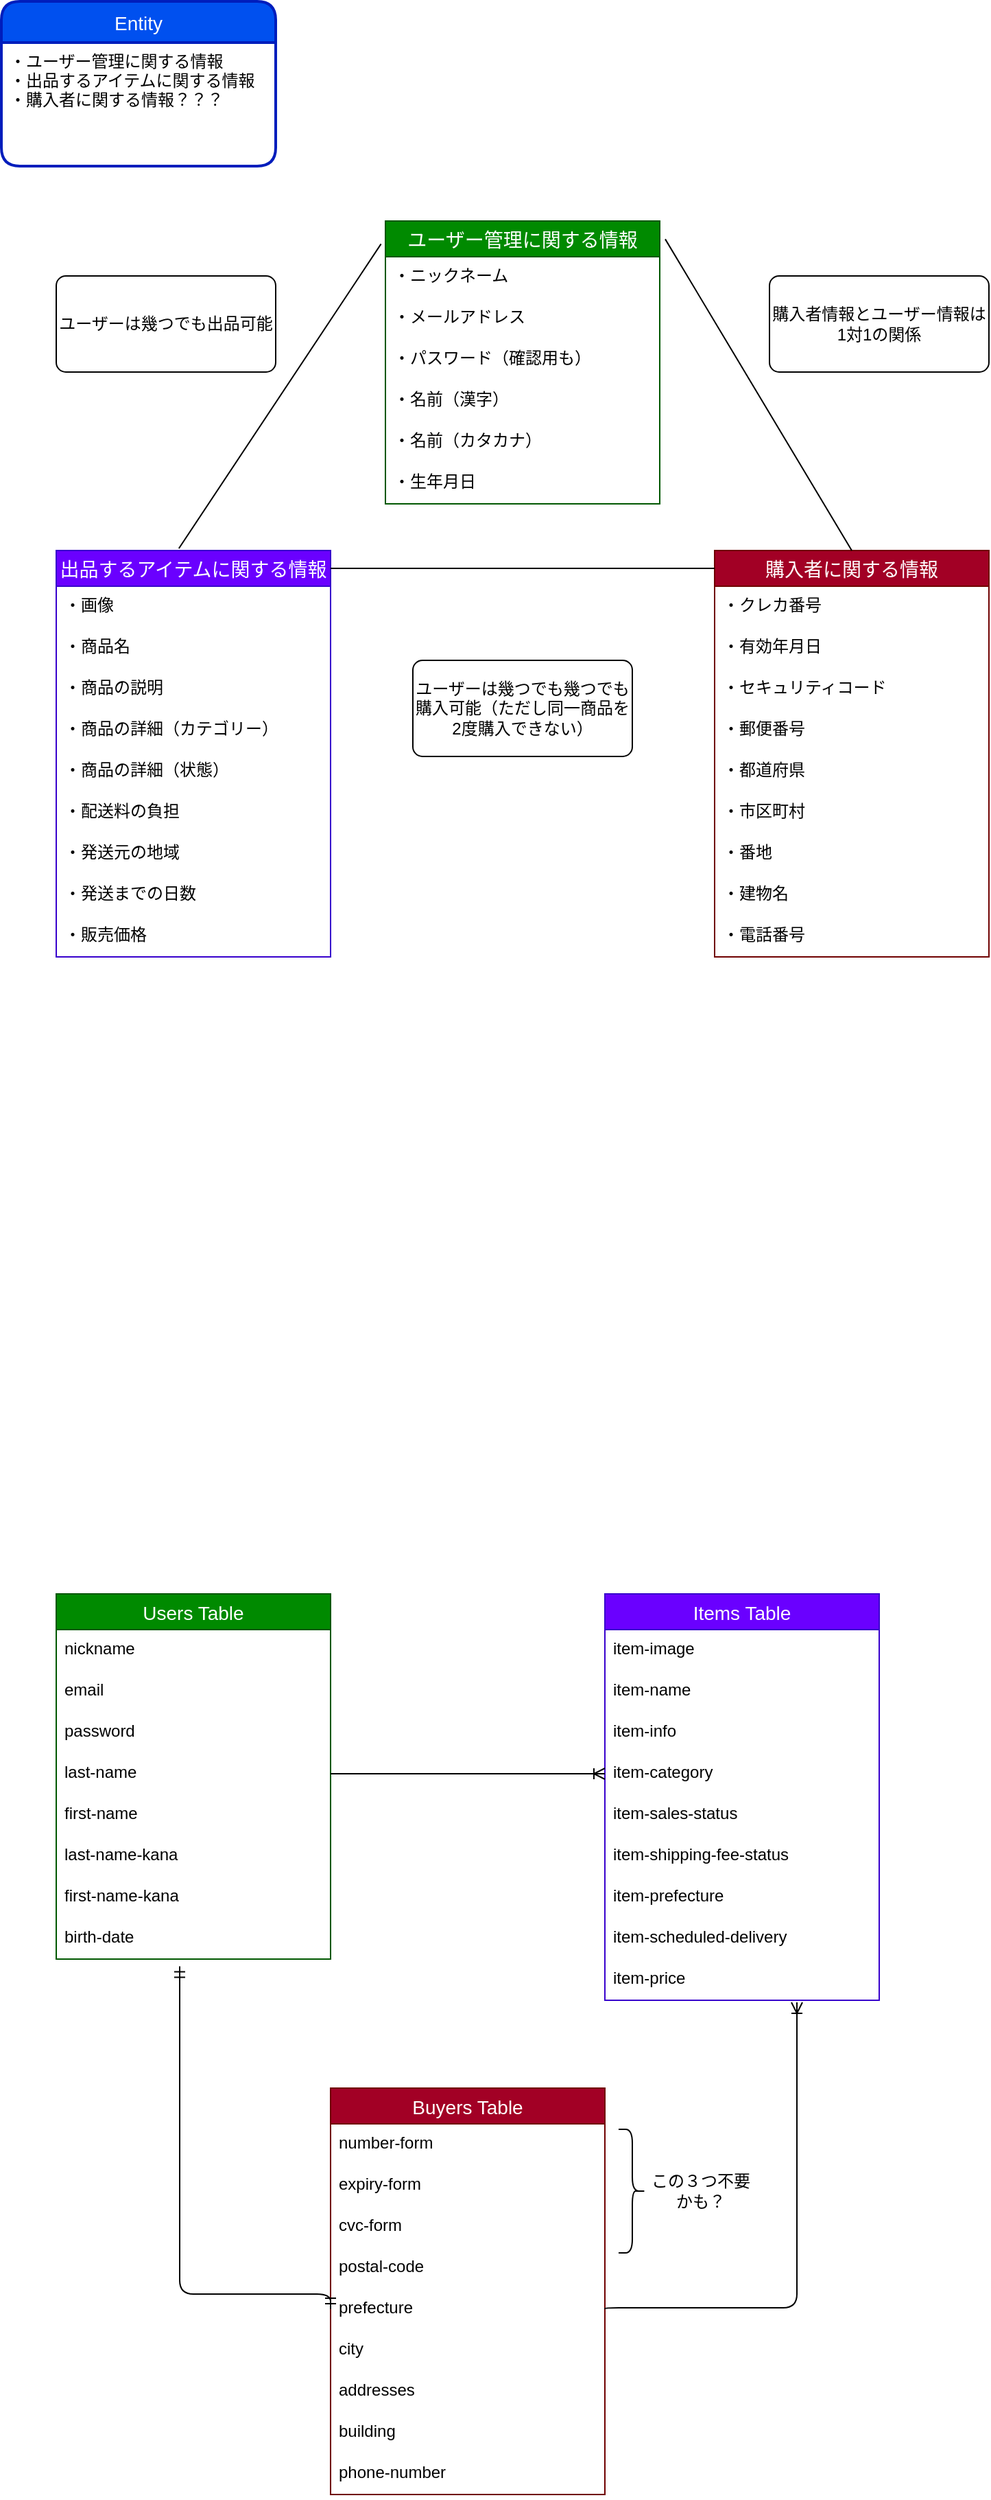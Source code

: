 <mxfile>
    <diagram id="-8MSd54DaZZSYHlFw9ma" name="ページ1">
        <mxGraphModel dx="686" dy="425" grid="1" gridSize="10" guides="1" tooltips="1" connect="1" arrows="1" fold="1" page="1" pageScale="1" pageWidth="827" pageHeight="1169" math="0" shadow="0">
            <root>
                <mxCell id="0"/>
                <mxCell id="1" parent="0"/>
                <mxCell id="2" value="Entity" style="swimlane;childLayout=stackLayout;horizontal=1;startSize=30;horizontalStack=0;rounded=1;fontSize=14;fontStyle=0;strokeWidth=2;resizeParent=0;resizeLast=1;shadow=0;dashed=0;align=center;fillColor=#0050ef;fontColor=#ffffff;strokeColor=#001DBC;" vertex="1" parent="1">
                    <mxGeometry x="40" y="40" width="200" height="120" as="geometry"/>
                </mxCell>
                <mxCell id="3" value="・ユーザー管理に関する情報&#10;・出品するアイテムに関する情報&#10;・購入者に関する情報？？？" style="align=left;strokeColor=none;fillColor=none;spacingLeft=4;fontSize=12;verticalAlign=top;resizable=0;rotatable=0;part=1;" vertex="1" parent="2">
                    <mxGeometry y="30" width="200" height="90" as="geometry"/>
                </mxCell>
                <mxCell id="18" value="ユーザー管理に関する情報" style="swimlane;fontStyle=0;childLayout=stackLayout;horizontal=1;startSize=26;horizontalStack=0;resizeParent=1;resizeParentMax=0;resizeLast=0;collapsible=1;marginBottom=0;align=center;fontSize=14;fillColor=#008a00;fontColor=#ffffff;strokeColor=#005700;" vertex="1" parent="1">
                    <mxGeometry x="320" y="200" width="200" height="206" as="geometry"/>
                </mxCell>
                <mxCell id="19" value="・ニックネーム" style="text;strokeColor=none;fillColor=none;spacingLeft=4;spacingRight=4;overflow=hidden;rotatable=0;points=[[0,0.5],[1,0.5]];portConstraint=eastwest;fontSize=12;" vertex="1" parent="18">
                    <mxGeometry y="26" width="200" height="30" as="geometry"/>
                </mxCell>
                <mxCell id="20" value="・メールアドレス" style="text;strokeColor=none;fillColor=none;spacingLeft=4;spacingRight=4;overflow=hidden;rotatable=0;points=[[0,0.5],[1,0.5]];portConstraint=eastwest;fontSize=12;" vertex="1" parent="18">
                    <mxGeometry y="56" width="200" height="30" as="geometry"/>
                </mxCell>
                <mxCell id="23" value="・パスワード（確認用も）" style="text;strokeColor=none;fillColor=none;spacingLeft=4;spacingRight=4;overflow=hidden;rotatable=0;points=[[0,0.5],[1,0.5]];portConstraint=eastwest;fontSize=12;" vertex="1" parent="18">
                    <mxGeometry y="86" width="200" height="30" as="geometry"/>
                </mxCell>
                <mxCell id="21" value="・名前（漢字）" style="text;strokeColor=none;fillColor=none;spacingLeft=4;spacingRight=4;overflow=hidden;rotatable=0;points=[[0,0.5],[1,0.5]];portConstraint=eastwest;fontSize=12;" vertex="1" parent="18">
                    <mxGeometry y="116" width="200" height="30" as="geometry"/>
                </mxCell>
                <mxCell id="24" value="・名前（カタカナ）" style="text;strokeColor=none;fillColor=none;spacingLeft=4;spacingRight=4;overflow=hidden;rotatable=0;points=[[0,0.5],[1,0.5]];portConstraint=eastwest;fontSize=12;" vertex="1" parent="18">
                    <mxGeometry y="146" width="200" height="30" as="geometry"/>
                </mxCell>
                <mxCell id="25" value="・生年月日" style="text;strokeColor=none;fillColor=none;spacingLeft=4;spacingRight=4;overflow=hidden;rotatable=0;points=[[0,0.5],[1,0.5]];portConstraint=eastwest;fontSize=12;" vertex="1" parent="18">
                    <mxGeometry y="176" width="200" height="30" as="geometry"/>
                </mxCell>
                <mxCell id="26" value="出品するアイテムに関する情報" style="swimlane;fontStyle=0;childLayout=stackLayout;horizontal=1;startSize=26;horizontalStack=0;resizeParent=1;resizeParentMax=0;resizeLast=0;collapsible=1;marginBottom=0;align=center;fontSize=14;fillColor=#6a00ff;fontColor=#ffffff;strokeColor=#3700CC;" vertex="1" parent="1">
                    <mxGeometry x="80" y="440" width="200" height="296" as="geometry"/>
                </mxCell>
                <mxCell id="27" value="・画像" style="text;strokeColor=none;fillColor=none;spacingLeft=4;spacingRight=4;overflow=hidden;rotatable=0;points=[[0,0.5],[1,0.5]];portConstraint=eastwest;fontSize=12;" vertex="1" parent="26">
                    <mxGeometry y="26" width="200" height="30" as="geometry"/>
                </mxCell>
                <mxCell id="28" value="・商品名" style="text;strokeColor=none;fillColor=none;spacingLeft=4;spacingRight=4;overflow=hidden;rotatable=0;points=[[0,0.5],[1,0.5]];portConstraint=eastwest;fontSize=12;" vertex="1" parent="26">
                    <mxGeometry y="56" width="200" height="30" as="geometry"/>
                </mxCell>
                <mxCell id="29" value="・商品の説明" style="text;strokeColor=none;fillColor=none;spacingLeft=4;spacingRight=4;overflow=hidden;rotatable=0;points=[[0,0.5],[1,0.5]];portConstraint=eastwest;fontSize=12;" vertex="1" parent="26">
                    <mxGeometry y="86" width="200" height="30" as="geometry"/>
                </mxCell>
                <mxCell id="30" value="・商品の詳細（カテゴリー）" style="text;strokeColor=none;fillColor=none;spacingLeft=4;spacingRight=4;overflow=hidden;rotatable=0;points=[[0,0.5],[1,0.5]];portConstraint=eastwest;fontSize=12;" vertex="1" parent="26">
                    <mxGeometry y="116" width="200" height="30" as="geometry"/>
                </mxCell>
                <mxCell id="31" value="・商品の詳細（状態）" style="text;strokeColor=none;fillColor=none;spacingLeft=4;spacingRight=4;overflow=hidden;rotatable=0;points=[[0,0.5],[1,0.5]];portConstraint=eastwest;fontSize=12;" vertex="1" parent="26">
                    <mxGeometry y="146" width="200" height="30" as="geometry"/>
                </mxCell>
                <mxCell id="32" value="・配送料の負担" style="text;strokeColor=none;fillColor=none;spacingLeft=4;spacingRight=4;overflow=hidden;rotatable=0;points=[[0,0.5],[1,0.5]];portConstraint=eastwest;fontSize=12;" vertex="1" parent="26">
                    <mxGeometry y="176" width="200" height="30" as="geometry"/>
                </mxCell>
                <mxCell id="33" value="・発送元の地域" style="text;strokeColor=none;fillColor=none;spacingLeft=4;spacingRight=4;overflow=hidden;rotatable=0;points=[[0,0.5],[1,0.5]];portConstraint=eastwest;fontSize=12;" vertex="1" parent="26">
                    <mxGeometry y="206" width="200" height="30" as="geometry"/>
                </mxCell>
                <mxCell id="34" value="・発送までの日数" style="text;strokeColor=none;fillColor=none;spacingLeft=4;spacingRight=4;overflow=hidden;rotatable=0;points=[[0,0.5],[1,0.5]];portConstraint=eastwest;fontSize=12;" vertex="1" parent="26">
                    <mxGeometry y="236" width="200" height="30" as="geometry"/>
                </mxCell>
                <mxCell id="35" value="・販売価格" style="text;strokeColor=none;fillColor=none;spacingLeft=4;spacingRight=4;overflow=hidden;rotatable=0;points=[[0,0.5],[1,0.5]];portConstraint=eastwest;fontSize=12;" vertex="1" parent="26">
                    <mxGeometry y="266" width="200" height="30" as="geometry"/>
                </mxCell>
                <mxCell id="36" value="購入者に関する情報" style="swimlane;fontStyle=0;childLayout=stackLayout;horizontal=1;startSize=26;horizontalStack=0;resizeParent=1;resizeParentMax=0;resizeLast=0;collapsible=1;marginBottom=0;align=center;fontSize=14;fillColor=#a20025;fontColor=#ffffff;strokeColor=#6F0000;" vertex="1" parent="1">
                    <mxGeometry x="560" y="440" width="200" height="296" as="geometry"/>
                </mxCell>
                <mxCell id="37" value="・クレカ番号" style="text;strokeColor=none;fillColor=none;spacingLeft=4;spacingRight=4;overflow=hidden;rotatable=0;points=[[0,0.5],[1,0.5]];portConstraint=eastwest;fontSize=12;" vertex="1" parent="36">
                    <mxGeometry y="26" width="200" height="30" as="geometry"/>
                </mxCell>
                <mxCell id="38" value="・有効年月日" style="text;strokeColor=none;fillColor=none;spacingLeft=4;spacingRight=4;overflow=hidden;rotatable=0;points=[[0,0.5],[1,0.5]];portConstraint=eastwest;fontSize=12;" vertex="1" parent="36">
                    <mxGeometry y="56" width="200" height="30" as="geometry"/>
                </mxCell>
                <mxCell id="39" value="・セキュリティコード" style="text;strokeColor=none;fillColor=none;spacingLeft=4;spacingRight=4;overflow=hidden;rotatable=0;points=[[0,0.5],[1,0.5]];portConstraint=eastwest;fontSize=12;" vertex="1" parent="36">
                    <mxGeometry y="86" width="200" height="30" as="geometry"/>
                </mxCell>
                <mxCell id="40" value="・郵便番号" style="text;strokeColor=none;fillColor=none;spacingLeft=4;spacingRight=4;overflow=hidden;rotatable=0;points=[[0,0.5],[1,0.5]];portConstraint=eastwest;fontSize=12;" vertex="1" parent="36">
                    <mxGeometry y="116" width="200" height="30" as="geometry"/>
                </mxCell>
                <mxCell id="41" value="・都道府県" style="text;strokeColor=none;fillColor=none;spacingLeft=4;spacingRight=4;overflow=hidden;rotatable=0;points=[[0,0.5],[1,0.5]];portConstraint=eastwest;fontSize=12;" vertex="1" parent="36">
                    <mxGeometry y="146" width="200" height="30" as="geometry"/>
                </mxCell>
                <mxCell id="43" value="・市区町村" style="text;strokeColor=none;fillColor=none;spacingLeft=4;spacingRight=4;overflow=hidden;rotatable=0;points=[[0,0.5],[1,0.5]];portConstraint=eastwest;fontSize=12;" vertex="1" parent="36">
                    <mxGeometry y="176" width="200" height="30" as="geometry"/>
                </mxCell>
                <mxCell id="42" value="・番地" style="text;strokeColor=none;fillColor=none;spacingLeft=4;spacingRight=4;overflow=hidden;rotatable=0;points=[[0,0.5],[1,0.5]];portConstraint=eastwest;fontSize=12;" vertex="1" parent="36">
                    <mxGeometry y="206" width="200" height="30" as="geometry"/>
                </mxCell>
                <mxCell id="44" value="・建物名" style="text;strokeColor=none;fillColor=none;spacingLeft=4;spacingRight=4;overflow=hidden;rotatable=0;points=[[0,0.5],[1,0.5]];portConstraint=eastwest;fontSize=12;" vertex="1" parent="36">
                    <mxGeometry y="236" width="200" height="30" as="geometry"/>
                </mxCell>
                <mxCell id="45" value="・電話番号" style="text;strokeColor=none;fillColor=none;spacingLeft=4;spacingRight=4;overflow=hidden;rotatable=0;points=[[0,0.5],[1,0.5]];portConstraint=eastwest;fontSize=12;" vertex="1" parent="36">
                    <mxGeometry y="266" width="200" height="30" as="geometry"/>
                </mxCell>
                <mxCell id="46" value="" style="endArrow=none;html=1;rounded=0;entryX=-0.016;entryY=0.081;entryDx=0;entryDy=0;entryPerimeter=0;exitX=0.447;exitY=-0.005;exitDx=0;exitDy=0;exitPerimeter=0;" edge="1" parent="1" source="26" target="18">
                    <mxGeometry relative="1" as="geometry">
                        <mxPoint x="170" y="390" as="sourcePoint"/>
                        <mxPoint x="330" y="390" as="targetPoint"/>
                    </mxGeometry>
                </mxCell>
                <mxCell id="47" value="" style="endArrow=none;html=1;rounded=0;entryX=1.02;entryY=0.064;entryDx=0;entryDy=0;entryPerimeter=0;exitX=0.5;exitY=0;exitDx=0;exitDy=0;" edge="1" parent="1" source="36" target="18">
                    <mxGeometry relative="1" as="geometry">
                        <mxPoint x="179.4" y="448.52" as="sourcePoint"/>
                        <mxPoint x="326.8" y="226.686" as="targetPoint"/>
                    </mxGeometry>
                </mxCell>
                <mxCell id="48" value="" style="endArrow=none;html=1;rounded=0;" edge="1" parent="1">
                    <mxGeometry relative="1" as="geometry">
                        <mxPoint x="280" y="453" as="sourcePoint"/>
                        <mxPoint x="560" y="453" as="targetPoint"/>
                    </mxGeometry>
                </mxCell>
                <mxCell id="49" value="ユーザーは幾つでも出品可能" style="rounded=1;arcSize=10;whiteSpace=wrap;html=1;align=center;" vertex="1" parent="1">
                    <mxGeometry x="80" y="240" width="160" height="70" as="geometry"/>
                </mxCell>
                <mxCell id="50" value="ユーザーは幾つでも幾つでも購入可能（ただし同一商品を2度購入できない）" style="rounded=1;arcSize=10;whiteSpace=wrap;html=1;align=center;" vertex="1" parent="1">
                    <mxGeometry x="340" y="520" width="160" height="70" as="geometry"/>
                </mxCell>
                <mxCell id="51" value="購入者情報とユーザー情報は1対1の関係" style="rounded=1;arcSize=10;whiteSpace=wrap;html=1;align=center;" vertex="1" parent="1">
                    <mxGeometry x="600" y="240" width="160" height="70" as="geometry"/>
                </mxCell>
                <mxCell id="174" value="Users Table" style="swimlane;fontStyle=0;childLayout=stackLayout;horizontal=1;startSize=26;horizontalStack=0;resizeParent=1;resizeParentMax=0;resizeLast=0;collapsible=1;marginBottom=0;align=center;fontSize=14;fillColor=#008a00;fontColor=#ffffff;strokeColor=#005700;" vertex="1" parent="1">
                    <mxGeometry x="80" y="1200" width="200" height="266" as="geometry"/>
                </mxCell>
                <mxCell id="175" value="nickname" style="text;strokeColor=none;fillColor=none;spacingLeft=4;spacingRight=4;overflow=hidden;rotatable=0;points=[[0,0.5],[1,0.5]];portConstraint=eastwest;fontSize=12;" vertex="1" parent="174">
                    <mxGeometry y="26" width="200" height="30" as="geometry"/>
                </mxCell>
                <mxCell id="176" value="email" style="text;strokeColor=none;fillColor=none;spacingLeft=4;spacingRight=4;overflow=hidden;rotatable=0;points=[[0,0.5],[1,0.5]];portConstraint=eastwest;fontSize=12;" vertex="1" parent="174">
                    <mxGeometry y="56" width="200" height="30" as="geometry"/>
                </mxCell>
                <mxCell id="177" value="password" style="text;strokeColor=none;fillColor=none;spacingLeft=4;spacingRight=4;overflow=hidden;rotatable=0;points=[[0,0.5],[1,0.5]];portConstraint=eastwest;fontSize=12;" vertex="1" parent="174">
                    <mxGeometry y="86" width="200" height="30" as="geometry"/>
                </mxCell>
                <mxCell id="178" value="last-name" style="text;strokeColor=none;fillColor=none;spacingLeft=4;spacingRight=4;overflow=hidden;rotatable=0;points=[[0,0.5],[1,0.5]];portConstraint=eastwest;fontSize=12;" vertex="1" parent="174">
                    <mxGeometry y="116" width="200" height="30" as="geometry"/>
                </mxCell>
                <mxCell id="181" value="first-name" style="text;strokeColor=none;fillColor=none;spacingLeft=4;spacingRight=4;overflow=hidden;rotatable=0;points=[[0,0.5],[1,0.5]];portConstraint=eastwest;fontSize=12;" vertex="1" parent="174">
                    <mxGeometry y="146" width="200" height="30" as="geometry"/>
                </mxCell>
                <mxCell id="182" value="last-name-kana" style="text;strokeColor=none;fillColor=none;spacingLeft=4;spacingRight=4;overflow=hidden;rotatable=0;points=[[0,0.5],[1,0.5]];portConstraint=eastwest;fontSize=12;" vertex="1" parent="174">
                    <mxGeometry y="176" width="200" height="30" as="geometry"/>
                </mxCell>
                <mxCell id="179" value="first-name-kana" style="text;strokeColor=none;fillColor=none;spacingLeft=4;spacingRight=4;overflow=hidden;rotatable=0;points=[[0,0.5],[1,0.5]];portConstraint=eastwest;fontSize=12;" vertex="1" parent="174">
                    <mxGeometry y="206" width="200" height="30" as="geometry"/>
                </mxCell>
                <mxCell id="180" value="birth-date" style="text;strokeColor=none;fillColor=none;spacingLeft=4;spacingRight=4;overflow=hidden;rotatable=0;points=[[0,0.5],[1,0.5]];portConstraint=eastwest;fontSize=12;" vertex="1" parent="174">
                    <mxGeometry y="236" width="200" height="30" as="geometry"/>
                </mxCell>
                <mxCell id="183" value="Items Table" style="swimlane;fontStyle=0;childLayout=stackLayout;horizontal=1;startSize=26;horizontalStack=0;resizeParent=1;resizeParentMax=0;resizeLast=0;collapsible=1;marginBottom=0;align=center;fontSize=14;fillColor=#6a00ff;fontColor=#ffffff;strokeColor=#3700CC;" vertex="1" parent="1">
                    <mxGeometry x="480" y="1200" width="200" height="296" as="geometry"/>
                </mxCell>
                <mxCell id="184" value="item-image" style="text;strokeColor=none;fillColor=none;spacingLeft=4;spacingRight=4;overflow=hidden;rotatable=0;points=[[0,0.5],[1,0.5]];portConstraint=eastwest;fontSize=12;" vertex="1" parent="183">
                    <mxGeometry y="26" width="200" height="30" as="geometry"/>
                </mxCell>
                <mxCell id="185" value="item-name" style="text;strokeColor=none;fillColor=none;spacingLeft=4;spacingRight=4;overflow=hidden;rotatable=0;points=[[0,0.5],[1,0.5]];portConstraint=eastwest;fontSize=12;" vertex="1" parent="183">
                    <mxGeometry y="56" width="200" height="30" as="geometry"/>
                </mxCell>
                <mxCell id="186" value="item-info" style="text;strokeColor=none;fillColor=none;spacingLeft=4;spacingRight=4;overflow=hidden;rotatable=0;points=[[0,0.5],[1,0.5]];portConstraint=eastwest;fontSize=12;" vertex="1" parent="183">
                    <mxGeometry y="86" width="200" height="30" as="geometry"/>
                </mxCell>
                <mxCell id="187" value="item-category" style="text;strokeColor=none;fillColor=none;spacingLeft=4;spacingRight=4;overflow=hidden;rotatable=0;points=[[0,0.5],[1,0.5]];portConstraint=eastwest;fontSize=12;" vertex="1" parent="183">
                    <mxGeometry y="116" width="200" height="30" as="geometry"/>
                </mxCell>
                <mxCell id="188" value="item-sales-status" style="text;strokeColor=none;fillColor=none;spacingLeft=4;spacingRight=4;overflow=hidden;rotatable=0;points=[[0,0.5],[1,0.5]];portConstraint=eastwest;fontSize=12;" vertex="1" parent="183">
                    <mxGeometry y="146" width="200" height="30" as="geometry"/>
                </mxCell>
                <mxCell id="189" value="item-shipping-fee-status" style="text;strokeColor=none;fillColor=none;spacingLeft=4;spacingRight=4;overflow=hidden;rotatable=0;points=[[0,0.5],[1,0.5]];portConstraint=eastwest;fontSize=12;" vertex="1" parent="183">
                    <mxGeometry y="176" width="200" height="30" as="geometry"/>
                </mxCell>
                <mxCell id="190" value="item-prefecture" style="text;strokeColor=none;fillColor=none;spacingLeft=4;spacingRight=4;overflow=hidden;rotatable=0;points=[[0,0.5],[1,0.5]];portConstraint=eastwest;fontSize=12;" vertex="1" parent="183">
                    <mxGeometry y="206" width="200" height="30" as="geometry"/>
                </mxCell>
                <mxCell id="191" value="item-scheduled-delivery" style="text;strokeColor=none;fillColor=none;spacingLeft=4;spacingRight=4;overflow=hidden;rotatable=0;points=[[0,0.5],[1,0.5]];portConstraint=eastwest;fontSize=12;" vertex="1" parent="183">
                    <mxGeometry y="236" width="200" height="30" as="geometry"/>
                </mxCell>
                <mxCell id="192" value="item-price" style="text;strokeColor=none;fillColor=none;spacingLeft=4;spacingRight=4;overflow=hidden;rotatable=0;points=[[0,0.5],[1,0.5]];portConstraint=eastwest;fontSize=12;" vertex="1" parent="183">
                    <mxGeometry y="266" width="200" height="30" as="geometry"/>
                </mxCell>
                <mxCell id="193" value="Buyers Table" style="swimlane;fontStyle=0;childLayout=stackLayout;horizontal=1;startSize=26;horizontalStack=0;resizeParent=1;resizeParentMax=0;resizeLast=0;collapsible=1;marginBottom=0;align=center;fontSize=14;fillColor=#a20025;fontColor=#ffffff;strokeColor=#6F0000;" vertex="1" parent="1">
                    <mxGeometry x="280" y="1560" width="200" height="296" as="geometry"/>
                </mxCell>
                <mxCell id="194" value="number-form" style="text;strokeColor=none;fillColor=none;spacingLeft=4;spacingRight=4;overflow=hidden;rotatable=0;points=[[0,0.5],[1,0.5]];portConstraint=eastwest;fontSize=12;" vertex="1" parent="193">
                    <mxGeometry y="26" width="200" height="30" as="geometry"/>
                </mxCell>
                <mxCell id="195" value="expiry-form" style="text;strokeColor=none;fillColor=none;spacingLeft=4;spacingRight=4;overflow=hidden;rotatable=0;points=[[0,0.5],[1,0.5]];portConstraint=eastwest;fontSize=12;" vertex="1" parent="193">
                    <mxGeometry y="56" width="200" height="30" as="geometry"/>
                </mxCell>
                <mxCell id="196" value="cvc-form" style="text;strokeColor=none;fillColor=none;spacingLeft=4;spacingRight=4;overflow=hidden;rotatable=0;points=[[0,0.5],[1,0.5]];portConstraint=eastwest;fontSize=12;" vertex="1" parent="193">
                    <mxGeometry y="86" width="200" height="30" as="geometry"/>
                </mxCell>
                <mxCell id="197" value="postal-code" style="text;strokeColor=none;fillColor=none;spacingLeft=4;spacingRight=4;overflow=hidden;rotatable=0;points=[[0,0.5],[1,0.5]];portConstraint=eastwest;fontSize=12;" vertex="1" parent="193">
                    <mxGeometry y="116" width="200" height="30" as="geometry"/>
                </mxCell>
                <mxCell id="198" value="prefecture" style="text;strokeColor=none;fillColor=none;spacingLeft=4;spacingRight=4;overflow=hidden;rotatable=0;points=[[0,0.5],[1,0.5]];portConstraint=eastwest;fontSize=12;" vertex="1" parent="193">
                    <mxGeometry y="146" width="200" height="30" as="geometry"/>
                </mxCell>
                <mxCell id="199" value="city" style="text;strokeColor=none;fillColor=none;spacingLeft=4;spacingRight=4;overflow=hidden;rotatable=0;points=[[0,0.5],[1,0.5]];portConstraint=eastwest;fontSize=12;" vertex="1" parent="193">
                    <mxGeometry y="176" width="200" height="30" as="geometry"/>
                </mxCell>
                <mxCell id="200" value="addresses" style="text;strokeColor=none;fillColor=none;spacingLeft=4;spacingRight=4;overflow=hidden;rotatable=0;points=[[0,0.5],[1,0.5]];portConstraint=eastwest;fontSize=12;" vertex="1" parent="193">
                    <mxGeometry y="206" width="200" height="30" as="geometry"/>
                </mxCell>
                <mxCell id="201" value="building" style="text;strokeColor=none;fillColor=none;spacingLeft=4;spacingRight=4;overflow=hidden;rotatable=0;points=[[0,0.5],[1,0.5]];portConstraint=eastwest;fontSize=12;" vertex="1" parent="193">
                    <mxGeometry y="236" width="200" height="30" as="geometry"/>
                </mxCell>
                <mxCell id="202" value="phone-number" style="text;strokeColor=none;fillColor=none;spacingLeft=4;spacingRight=4;overflow=hidden;rotatable=0;points=[[0,0.5],[1,0.5]];portConstraint=eastwest;fontSize=12;" vertex="1" parent="193">
                    <mxGeometry y="266" width="200" height="30" as="geometry"/>
                </mxCell>
                <mxCell id="203" value="" style="shape=curlyBracket;whiteSpace=wrap;html=1;rounded=1;flipH=1;labelPosition=right;verticalLabelPosition=middle;align=left;verticalAlign=middle;" vertex="1" parent="1">
                    <mxGeometry x="490" y="1590" width="20" height="90" as="geometry"/>
                </mxCell>
                <mxCell id="204" value="この３つ不要かも？" style="text;html=1;strokeColor=none;fillColor=none;align=center;verticalAlign=middle;whiteSpace=wrap;rounded=0;" vertex="1" parent="1">
                    <mxGeometry x="510" y="1620" width="80" height="30" as="geometry"/>
                </mxCell>
                <mxCell id="206" value="" style="edgeStyle=entityRelationEdgeStyle;fontSize=12;html=1;endArrow=ERoneToMany;exitX=1;exitY=0.5;exitDx=0;exitDy=0;entryX=0;entryY=0.5;entryDx=0;entryDy=0;" edge="1" parent="1" source="178" target="187">
                    <mxGeometry width="100" height="100" relative="1" as="geometry">
                        <mxPoint x="340" y="1030" as="sourcePoint"/>
                        <mxPoint x="440" y="930" as="targetPoint"/>
                    </mxGeometry>
                </mxCell>
                <mxCell id="209" value="" style="edgeStyle=orthogonalEdgeStyle;fontSize=12;html=1;endArrow=ERoneToMany;exitX=1;exitY=0.5;exitDx=0;exitDy=0;entryX=0.7;entryY=1.05;entryDx=0;entryDy=0;entryPerimeter=0;" edge="1" parent="1" source="198" target="192">
                    <mxGeometry width="100" height="100" relative="1" as="geometry">
                        <mxPoint x="580" y="1380" as="sourcePoint"/>
                        <mxPoint x="620" y="1580" as="targetPoint"/>
                        <Array as="points">
                            <mxPoint x="620" y="1720"/>
                        </Array>
                    </mxGeometry>
                </mxCell>
                <mxCell id="210" value="" style="edgeStyle=orthogonalEdgeStyle;fontSize=12;html=1;endArrow=ERmandOne;startArrow=ERmandOne;exitX=0;exitY=0.5;exitDx=0;exitDy=0;entryX=0.45;entryY=1.175;entryDx=0;entryDy=0;entryPerimeter=0;" edge="1" parent="1" source="198" target="180">
                    <mxGeometry width="100" height="100" relative="1" as="geometry">
                        <mxPoint x="340" y="1300" as="sourcePoint"/>
                        <mxPoint x="170" y="1110" as="targetPoint"/>
                        <Array as="points">
                            <mxPoint x="280" y="1710"/>
                            <mxPoint x="170" y="1710"/>
                        </Array>
                    </mxGeometry>
                </mxCell>
            </root>
        </mxGraphModel>
    </diagram>
</mxfile>
